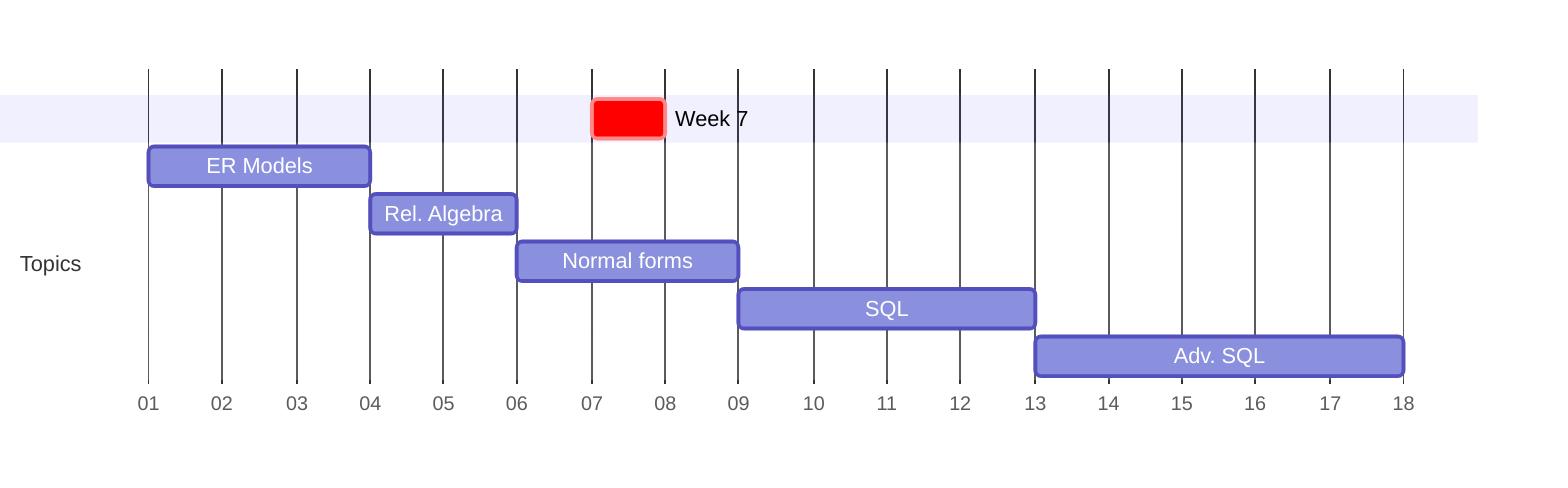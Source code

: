 gantt
    dateFormat  M/DD/YYYY
    axisFormat  %W

    section    
    Week 7 : crit, weekblock, 2/18/2024, 1w

    section Topics
    ER Models : m1, 1/7/2024, 3w
    Rel. Algebra: m4, after m1, 2w
    Normal forms: m5, after m4, 3w
    SQL : m6, after m5, 4w
    Adv. SQL: m7, after m6, 5w